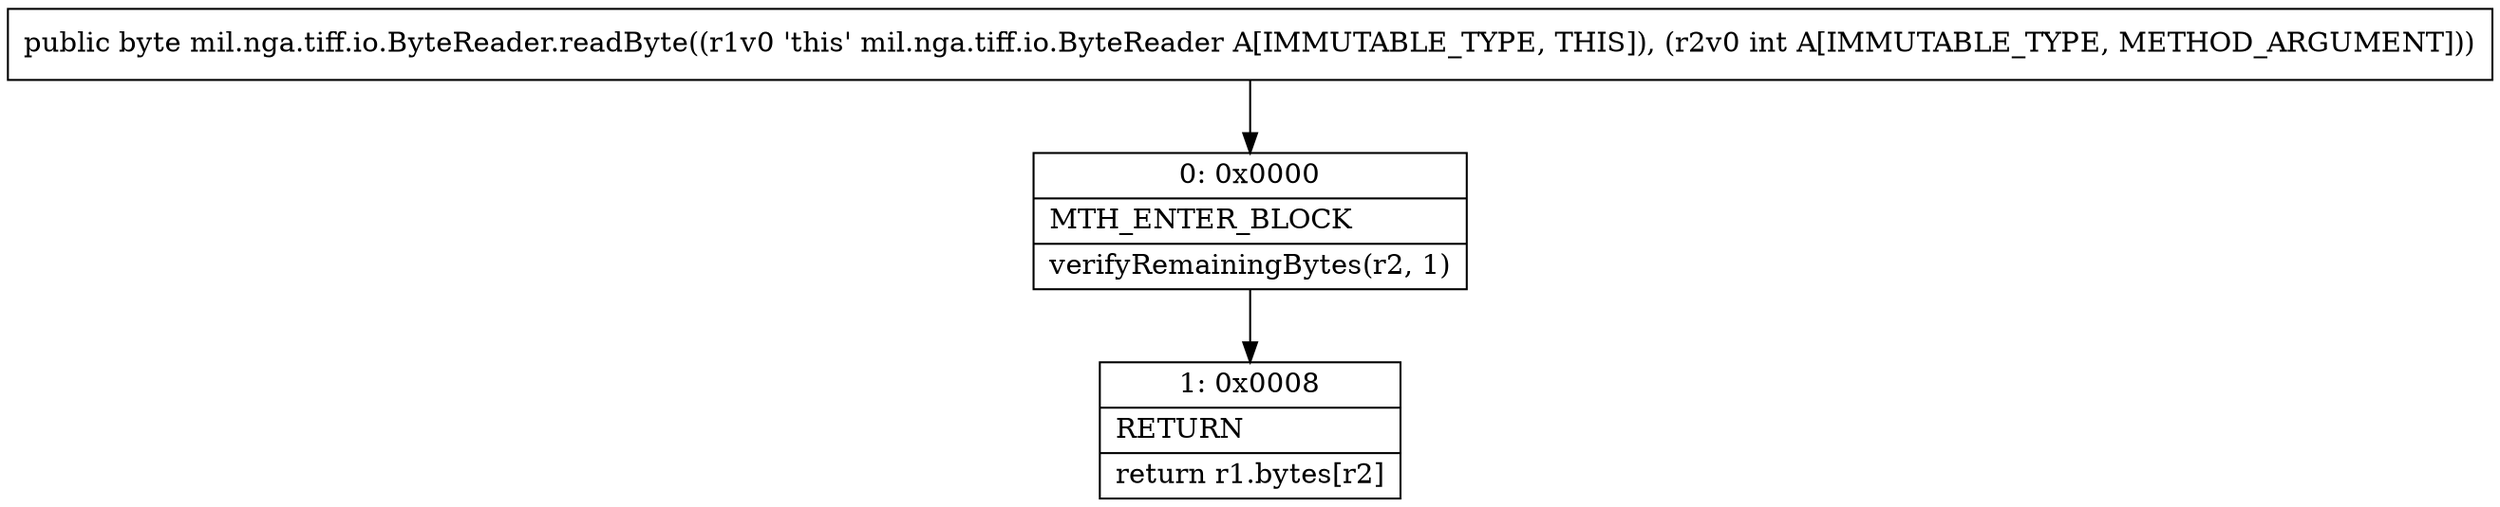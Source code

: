 digraph "CFG formil.nga.tiff.io.ByteReader.readByte(I)B" {
Node_0 [shape=record,label="{0\:\ 0x0000|MTH_ENTER_BLOCK\l|verifyRemainingBytes(r2, 1)\l}"];
Node_1 [shape=record,label="{1\:\ 0x0008|RETURN\l|return r1.bytes[r2]\l}"];
MethodNode[shape=record,label="{public byte mil.nga.tiff.io.ByteReader.readByte((r1v0 'this' mil.nga.tiff.io.ByteReader A[IMMUTABLE_TYPE, THIS]), (r2v0 int A[IMMUTABLE_TYPE, METHOD_ARGUMENT])) }"];
MethodNode -> Node_0;
Node_0 -> Node_1;
}

